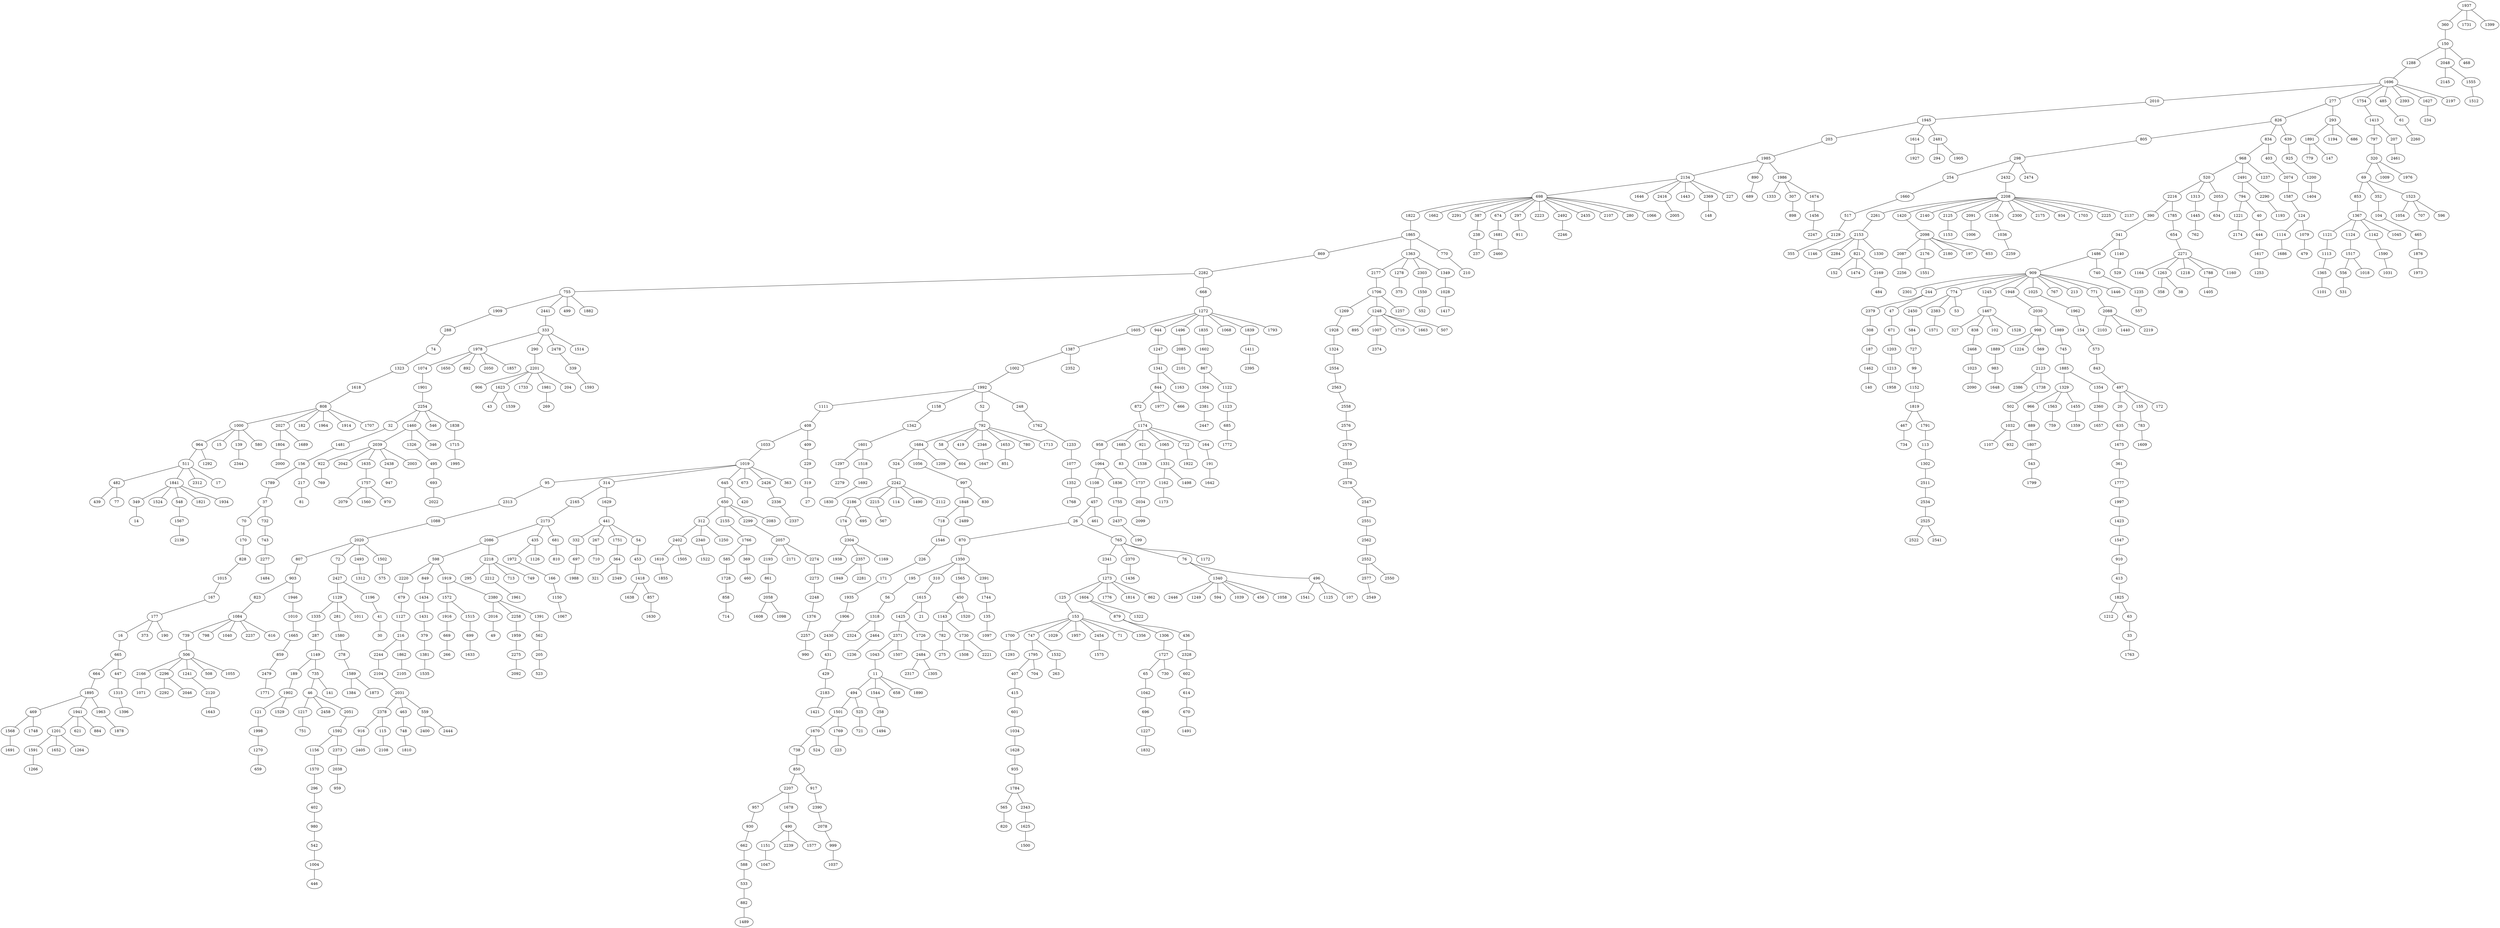 strict graph "" {
	1937 -- 360;
	1937 -- 1731;
	1937 -- 1399;
	360 -- 150;
	150 -- 1288;
	150 -- 2048;
	150 -- 468;
	1288 -- 1696;
	1696 -- 2010;
	1696 -- 277;
	1696 -- 1754;
	1696 -- 485;
	1696 -- 2393;
	1696 -- 1627;
	1696 -- 2197;
	2010 -- 1945;
	1945 -- 203;
	1945 -- 1614;
	1945 -- 2481;
	203 -- 1985;
	1985 -- 2134;
	1985 -- 890;
	1985 -- 1986;
	2134 -- 698;
	2134 -- 1646;
	2134 -- 2416;
	2134 -- 1443;
	2134 -- 2369;
	2134 -- 227;
	698 -- 1822;
	698 -- 1662;
	698 -- 2291;
	698 -- 387;
	698 -- 674;
	698 -- 297;
	698 -- 2223;
	698 -- 2492;
	698 -- 2435;
	698 -- 2107;
	698 -- 280;
	698 -- 1066;
	1822 -- 1865;
	1865 -- 869;
	1865 -- 1363;
	1865 -- 770;
	869 -- 2282;
	2282 -- 755;
	2282 -- 668;
	755 -- 1909;
	755 -- 2441;
	755 -- 499;
	755 -- 1882;
	1909 -- 288;
	288 -- 74;
	74 -- 1323;
	2441 -- 333;
	333 -- 1978;
	333 -- 290;
	333 -- 2478;
	333 -- 1514;
	1978 -- 1074;
	1978 -- 1650;
	1978 -- 892;
	1978 -- 2050;
	1978 -- 1857;
	1074 -- 1901;
	1901 -- 2254;
	2254 -- 32;
	2254 -- 1460;
	2254 -- 546;
	2254 -- 1838;
	32 -- 1481;
	1481 -- 156;
	156 -- 1789;
	156 -- 217;
	1789 -- 37;
	37 -- 70;
	37 -- 732;
	70 -- 170;
	170 -- 828;
	277 -- 826;
	277 -- 293;
	826 -- 805;
	826 -- 834;
	826 -- 639;
	805 -- 298;
	298 -- 254;
	298 -- 2432;
	298 -- 2474;
	254 -- 1660;
	1660 -- 517;
	668 -- 1272;
	1272 -- 1605;
	1272 -- 944;
	1272 -- 1496;
	1272 -- 1835;
	1272 -- 1068;
	1272 -- 1839;
	1272 -- 1793;
	1605 -- 1387;
	1387 -- 1002;
	1387 -- 2352;
	1002 -- 1992;
	1992 -- 1111;
	1992 -- 1158;
	1992 -- 52;
	1992 -- 248;
	1111 -- 408;
	408 -- 1033;
	408 -- 409;
	1033 -- 1019;
	1019 -- 95;
	1019 -- 314;
	1019 -- 645;
	1019 -- 673;
	1019 -- 2426;
	1019 -- 363;
	95 -- 2313;
	2313 -- 1088;
	1088 -- 2020;
	2020 -- 807;
	2020 -- 72;
	2020 -- 2493;
	2020 -- 1502;
	807 -- 903;
	903 -- 823;
	903 -- 1946;
	823 -- 1084;
	1084 -- 739;
	1084 -- 798;
	1084 -- 1040;
	1084 -- 2237;
	1084 -- 616;
	739 -- 506;
	314 -- 2165;
	314 -- 1629;
	2165 -- 2173;
	2173 -- 2086;
	2173 -- 435;
	2173 -- 681;
	2086 -- 598;
	2086 -- 2218;
	598 -- 2220;
	598 -- 849;
	598 -- 1919;
	2220 -- 679;
	679 -- 1127;
	1127 -- 216;
	828 -- 1015;
	1015 -- 167;
	167 -- 177;
	177 -- 16;
	177 -- 373;
	177 -- 190;
	16 -- 665;
	665 -- 664;
	665 -- 447;
	664 -- 1895;
	1895 -- 469;
	1895 -- 1941;
	1895 -- 1963;
	469 -- 1568;
	469 -- 1748;
	1568 -- 1691;
	944 -- 1247;
	1247 -- 1341;
	1341 -- 844;
	1341 -- 1163;
	844 -- 872;
	844 -- 1977;
	844 -- 666;
	872 -- 1174;
	1174 -- 958;
	1174 -- 1685;
	1174 -- 921;
	1174 -- 1065;
	1174 -- 722;
	1174 -- 164;
	958 -- 1064;
	1064 -- 1108;
	1064 -- 1836;
	834 -- 968;
	834 -- 403;
	968 -- 520;
	968 -- 2491;
	968 -- 1237;
	520 -- 2216;
	520 -- 1313;
	520 -- 2053;
	2216 -- 390;
	2216 -- 1785;
	390 -- 341;
	341 -- 1486;
	341 -- 1140;
	1486 -- 909;
	1486 -- 740;
	909 -- 2301;
	909 -- 244;
	909 -- 774;
	909 -- 1245;
	909 -- 1948;
	909 -- 1025;
	909 -- 767;
	909 -- 213;
	909 -- 771;
	909 -- 1446;
	244 -- 2379;
	244 -- 47;
	2379 -- 308;
	308 -- 187;
	187 -- 1462;
	1462 -- 140;
	1108 -- 457;
	457 -- 26;
	457 -- 461;
	26 -- 870;
	26 -- 765;
	870 -- 1350;
	1350 -- 195;
	1350 -- 310;
	1350 -- 1565;
	1350 -- 2391;
	195 -- 56;
	56 -- 1318;
	1318 -- 2324;
	1318 -- 2464;
	774 -- 2450;
	774 -- 2383;
	774 -- 53;
	2450 -- 584;
	584 -- 727;
	1245 -- 1467;
	1467 -- 327;
	1467 -- 838;
	1467 -- 102;
	1467 -- 1528;
	1158 -- 1342;
	1342 -- 1601;
	1601 -- 1297;
	1601 -- 1518;
	1297 -- 2279;
	310 -- 1615;
	1615 -- 1425;
	1615 -- 21;
	1425 -- 2371;
	1425 -- 1726;
	2371 -- 1043;
	2371 -- 1507;
	1043 -- 11;
	11 -- 494;
	11 -- 1544;
	11 -- 658;
	11 -- 1890;
	494 -- 1501;
	494 -- 525;
	1501 -- 1670;
	1501 -- 1769;
	1670 -- 738;
	1670 -- 524;
	738 -- 850;
	850 -- 2207;
	850 -- 917;
	2207 -- 957;
	2207 -- 1678;
	216 -- 2244;
	216 -- 1862;
	765 -- 2341;
	765 -- 2370;
	765 -- 76;
	765 -- 1172;
	1363 -- 2177;
	1363 -- 1278;
	1363 -- 2303;
	1363 -- 1349;
	2177 -- 1706;
	1706 -- 1269;
	1706 -- 1248;
	1706 -- 1257;
	1269 -- 1928;
	1928 -- 1324;
	1324 -- 2554;
	2554 -- 2563;
	2563 -- 2558;
	2558 -- 2576;
	2576 -- 2579;
	2579 -- 2555;
	2555 -- 2578;
	2578 -- 2547;
	2547 -- 2551;
	293 -- 1891;
	293 -- 1194;
	293 -- 686;
	1891 -- 779;
	1891 -- 147;
	1313 -- 1445;
	1445 -- 762;
	2053 -- 634;
	72 -- 2427;
	2427 -- 1129;
	2427 -- 1196;
	1129 -- 1335;
	1129 -- 281;
	1129 -- 1011;
	1335 -- 287;
	287 -- 1149;
	1149 -- 189;
	1149 -- 735;
	189 -- 1902;
	2244 -- 2104;
	2104 -- 2031;
	2031 -- 2378;
	2031 -- 463;
	2031 -- 559;
	2378 -- 916;
	2378 -- 115;
	916 -- 2405;
	1754 -- 1413;
	1413 -- 797;
	1413 -- 207;
	797 -- 320;
	320 -- 69;
	320 -- 1009;
	320 -- 1976;
	69 -- 853;
	69 -- 352;
	69 -- 1523;
	853 -- 1367;
	1367 -- 1121;
	1367 -- 1124;
	1367 -- 1142;
	1367 -- 1045;
	1121 -- 1113;
	290 -- 2201;
	2201 -- 906;
	2201 -- 1623;
	2201 -- 1733;
	2201 -- 1981;
	2201 -- 204;
	2341 -- 1273;
	1273 -- 125;
	1273 -- 1604;
	1273 -- 1776;
	1273 -- 1814;
	1273 -- 862;
	125 -- 153;
	153 -- 1700;
	153 -- 747;
	153 -- 1029;
	153 -- 1957;
	153 -- 2454;
	153 -- 71;
	153 -- 1356;
	1700 -- 1293;
	1629 -- 441;
	441 -- 332;
	441 -- 267;
	441 -- 1751;
	441 -- 54;
	332 -- 697;
	697 -- 1988;
	1685 -- 83;
	83 -- 1737;
	1737 -- 2034;
	1460 -- 2039;
	1460 -- 1326;
	1460 -- 346;
	2039 -- 922;
	2039 -- 2042;
	2039 -- 1635;
	2039 -- 2438;
	2039 -- 2003;
	922 -- 769;
	52 -- 792;
	792 -- 1684;
	792 -- 58;
	792 -- 419;
	792 -- 2346;
	792 -- 1653;
	792 -- 780;
	792 -- 1713;
	1684 -- 324;
	1684 -- 1056;
	1684 -- 1209;
	324 -- 2242;
	2242 -- 2186;
	2242 -- 2215;
	2242 -- 114;
	2242 -- 1490;
	2242 -- 2112;
	2186 -- 174;
	2186 -- 695;
	174 -- 2304;
	2304 -- 1938;
	2304 -- 2357;
	2304 -- 1169;
	1056 -- 997;
	997 -- 1848;
	997 -- 830;
	1848 -- 718;
	1848 -- 2489;
	718 -- 1546;
	1546 -- 226;
	226 -- 171;
	171 -- 1935;
	1935 -- 1906;
	1906 -- 2430;
	2430 -- 431;
	431 -- 429;
	2215 -- 567;
	2432 -- 2208;
	2208 -- 2261;
	2208 -- 1420;
	2208 -- 2140;
	2208 -- 2125;
	2208 -- 2091;
	2208 -- 2156;
	2208 -- 2300;
	2208 -- 2175;
	2208 -- 934;
	2208 -- 1703;
	2208 -- 2225;
	2208 -- 2137;
	849 -- 1434;
	1434 -- 1431;
	1431 -- 379;
	379 -- 1381;
	1381 -- 1535;
	645 -- 650;
	645 -- 420;
	650 -- 312;
	650 -- 2155;
	650 -- 2299;
	650 -- 2083;
	312 -- 2402;
	312 -- 2340;
	312 -- 1250;
	2402 -- 1610;
	2402 -- 1505;
	1610 -- 1855;
	1785 -- 654;
	654 -- 2271;
	2271 -- 1164;
	2271 -- 1263;
	2271 -- 1218;
	2271 -- 1788;
	2271 -- 1160;
	1565 -- 450;
	450 -- 1143;
	450 -- 1520;
	1143 -- 782;
	1143 -- 1730;
	782 -- 275;
	447 -- 1315;
	1315 -- 1396;
	1113 -- 1365;
	1365 -- 1101;
	1948 -- 2030;
	2030 -- 998;
	2030 -- 1989;
	998 -- 1889;
	998 -- 1224;
	998 -- 569;
	1889 -- 983;
	983 -- 1648;
	2155 -- 1766;
	1766 -- 585;
	1766 -- 369;
	585 -- 1728;
	1728 -- 858;
	1323 -- 1618;
	1618 -- 808;
	808 -- 1000;
	808 -- 2027;
	808 -- 182;
	808 -- 1964;
	808 -- 1914;
	808 -- 1707;
	1000 -- 964;
	1000 -- 15;
	1000 -- 139;
	1000 -- 580;
	1124 -- 1517;
	1517 -- 556;
	1517 -- 1018;
	556 -- 531;
	747 -- 1795;
	747 -- 1532;
	1795 -- 407;
	1795 -- 704;
	407 -- 415;
	415 -- 601;
	601 -- 1034;
	1034 -- 1628;
	1628 -- 935;
	935 -- 1784;
	1784 -- 565;
	1784 -- 2343;
	115 -- 2108;
	2551 -- 2562;
	2562 -- 2552;
	2552 -- 2577;
	2552 -- 2550;
	352 -- 104;
	104 -- 465;
	465 -- 1876;
	1876 -- 1973;
	485 -- 61;
	61 -- 2260;
	2261 -- 2153;
	2153 -- 1146;
	2153 -- 2284;
	2153 -- 821;
	2153 -- 1330;
	267 -- 710;
	2416 -- 2005;
	409 -- 229;
	229 -- 319;
	319 -- 27;
	281 -- 1580;
	964 -- 511;
	964 -- 1292;
	511 -- 482;
	511 -- 1841;
	511 -- 2312;
	511 -- 17;
	482 -- 439;
	482 -- 77;
	1919 -- 1572;
	1919 -- 2380;
	1420 -- 2098;
	1751 -- 364;
	2340 -- 1522;
	639 -- 925;
	207 -- 2461;
	1946 -- 1010;
	1010 -- 1665;
	1665 -- 859;
	859 -- 2479;
	2479 -- 1771;
	917 -- 2390;
	2370 -- 1436;
	2478 -- 339;
	1278 -- 375;
	1025 -- 1962;
	1962 -- 154;
	154 -- 573;
	573 -- 843;
	843 -- 497;
	497 -- 20;
	497 -- 155;
	497 -- 172;
	1572 -- 1916;
	1572 -- 1515;
	1916 -- 669;
	669 -- 266;
	727 -- 99;
	99 -- 1152;
	1152 -- 1819;
	1819 -- 467;
	1819 -- 1791;
	467 -- 734;
	76 -- 1340;
	76 -- 496;
	1340 -- 2446;
	1340 -- 1249;
	1340 -- 594;
	1340 -- 1039;
	1340 -- 456;
	1340 -- 1058;
	957 -- 930;
	930 -- 662;
	662 -- 588;
	588 -- 533;
	533 -- 882;
	435 -- 1972;
	435 -- 1126;
	1972 -- 166;
	166 -- 1150;
	1150 -- 1067;
	1326 -- 495;
	495 -- 693;
	693 -- 2022;
	2027 -- 1804;
	2027 -- 1689;
	1804 -- 2000;
	525 -- 721;
	47 -- 671;
	671 -- 1203;
	1203 -- 1213;
	1213 -- 1958;
	1263 -- 358;
	1263 -- 38;
	732 -- 743;
	743 -- 2277;
	2277 -- 1484;
	20 -- 635;
	635 -- 1675;
	1675 -- 361;
	361 -- 1777;
	1777 -- 1997;
	1997 -- 1423;
	2098 -- 2087;
	2098 -- 2176;
	2098 -- 2180;
	2098 -- 197;
	2098 -- 653;
	2087 -- 2256;
	1604 -- 879;
	1604 -- 1322;
	879 -- 1306;
	879 -- 436;
	1306 -- 1727;
	1727 -- 65;
	1727 -- 730;
	65 -- 1042;
	1042 -- 696;
	696 -- 1227;
	463 -- 748;
	748 -- 1810;
	565 -- 820;
	1791 -- 113;
	1836 -- 1755;
	1755 -- 2437;
	2437 -- 199;
	890 -- 689;
	2048 -- 2145;
	2048 -- 1555;
	1726 -- 2484;
	2484 -- 2317;
	2484 -- 1305;
	2218 -- 295;
	2218 -- 2212;
	2218 -- 713;
	2218 -- 749;
	1580 -- 278;
	436 -- 2328;
	2328 -- 602;
	602 -- 614;
	614 -- 670;
	670 -- 1491;
	1902 -- 121;
	1902 -- 1529;
	1623 -- 43;
	1623 -- 1539;
	1496 -- 2085;
	2085 -- 2101;
	1986 -- 1333;
	1986 -- 307;
	1986 -- 1674;
	1196 -- 41;
	41 -- 30;
	1423 -- 1547;
	1547 -- 910;
	910 -- 413;
	413 -- 1825;
	1825 -- 1212;
	1825 -- 63;
	2380 -- 2016;
	2380 -- 2258;
	2380 -- 1391;
	2016 -- 49;
	403 -- 2074;
	2074 -- 1587;
	1587 -- 124;
	124 -- 1114;
	124 -- 1079;
	1114 -- 1686;
	740 -- 1235;
	1235 -- 557;
	2299 -- 2057;
	2057 -- 2193;
	2057 -- 2171;
	2057 -- 2274;
	2193 -- 861;
	861 -- 2058;
	1835 -- 1602;
	1602 -- 867;
	867 -- 1304;
	867 -- 1122;
	1304 -- 2381;
	2381 -- 2447;
	2125 -- 1153;
	307 -- 898;
	2303 -- 1550;
	1550 -- 552;
	2058 -- 1608;
	2058 -- 1098;
	838 -- 2468;
	2468 -- 1023;
	1023 -- 2090;
	1140 -- 529;
	2493 -- 1312;
	1614 -- 1927;
	921 -- 1538;
	387 -- 238;
	238 -- 237;
	1989 -- 745;
	745 -- 1885;
	1885 -- 1329;
	1885 -- 1354;
	1329 -- 966;
	1329 -- 1563;
	1329 -- 1455;
	966 -- 889;
	1674 -- 1456;
	1456 -- 2247;
	54 -- 453;
	2390 -- 2078;
	2078 -- 999;
	999 -- 1037;
	735 -- 46;
	735 -- 141;
	46 -- 1217;
	46 -- 2458;
	46 -- 2051;
	1217 -- 751;
	925 -- 1200;
	1200 -- 1404;
	1635 -- 1757;
	1757 -- 2079;
	1757 -- 1560;
	1757 -- 970;
	58 -- 604;
	1065 -- 1331;
	1331 -- 1162;
	1331 -- 1498;
	1162 -- 1173;
	1841 -- 349;
	1841 -- 1524;
	1841 -- 548;
	1841 -- 1821;
	1841 -- 1934;
	349 -- 14;
	1839 -- 1411;
	1411 -- 2395;
	113 -- 1302;
	1555 -- 1512;
	2491 -- 794;
	2491 -- 2290;
	794 -- 1221;
	794 -- 40;
	1221 -- 2174;
	506 -- 2166;
	506 -- 2296;
	506 -- 1241;
	506 -- 508;
	506 -- 1055;
	2166 -- 1071;
	2426 -- 2336;
	2336 -- 2337;
	1248 -- 895;
	1248 -- 1007;
	1248 -- 1716;
	1248 -- 1663;
	1248 -- 507;
	2091 -- 1006;
	1302 -- 2511;
	2511 -- 2534;
	2534 -- 2525;
	2525 -- 2522;
	2525 -- 2541;
	2156 -- 1036;
	1036 -- 2259;
	1142 -- 1590;
	1590 -- 1031;
	1349 -- 1028;
	1028 -- 1417;
	2212 -- 1961;
	2290 -- 1193;
	882 -- 1489;
	40 -- 444;
	444 -- 1617;
	1617 -- 1253;
	429 -- 2183;
	1678 -- 490;
	490 -- 1151;
	490 -- 2239;
	490 -- 1577;
	674 -- 1681;
	1681 -- 2460;
	681 -- 810;
	1563 -- 759;
	1544 -- 258;
	258 -- 1494;
	2296 -- 2292;
	2296 -- 2046;
	121 -- 1998;
	1998 -- 1270;
	1270 -- 659;
	1515 -- 699;
	1151 -- 1047;
	771 -- 2088;
	2088 -- 2103;
	2088 -- 1440;
	2088 -- 2219;
	1941 -- 1201;
	1941 -- 621;
	1941 -- 884;
	1201 -- 1591;
	1201 -- 1652;
	1201 -- 1264;
	2577 -- 2549;
	1591 -- 1266;
	2369 -- 148;
	548 -- 1567;
	1567 -- 2138;
	1518 -- 1692;
	1862 -- 2105;
	496 -- 1541;
	496 -- 1125;
	496 -- 107;
	2438 -- 947;
	2346 -- 1647;
	1523 -- 1054;
	1523 -- 707;
	1523 -- 596;
	569 -- 2123;
	2123 -- 2386;
	2123 -- 1738;
	2176 -- 1551;
	297 -- 911;
	1730 -- 1508;
	1730 -- 2221;
	2258 -- 1959;
	1959 -- 2275;
	2481 -- 294;
	2481 -- 1905;
	1007 -- 2374;
	453 -- 1418;
	1418 -- 1638;
	1418 -- 857;
	2275 -- 2092;
	2383 -- 1571;
	1122 -- 1123;
	1123 -- 685;
	685 -- 1772;
	1963 -- 1878;
	1627 -- 234;
	2343 -- 1625;
	1625 -- 1500;
	770 -- 210;
	857 -- 1630;
	1241 -- 2120;
	2120 -- 1643;
	339 -- 1593;
	2183 -- 1421;
	2034 -- 2099;
	1354 -- 2360;
	722 -- 1922;
	2051 -- 1592;
	1592 -- 1156;
	1592 -- 2373;
	1156 -- 1570;
	1570 -- 296;
	296 -- 402;
	402 -- 980;
	980 -- 542;
	542 -- 1004;
	1004 -- 446;
	155 -- 783;
	783 -- 1609;
	278 -- 1589;
	1589 -- 1384;
	1589 -- 1873;
	821 -- 152;
	821 -- 1474;
	821 -- 2169;
	364 -- 321;
	364 -- 2349;
	2391 -- 1744;
	1653 -- 851;
	2360 -- 1657;
	1502 -- 575;
	1981 -- 269;
	889 -- 1807;
	1807 -- 543;
	2492 -- 2246;
	2357 -- 1949;
	2357 -- 2281;
	1738 -- 502;
	502 -- 1032;
	1032 -- 1107;
	1032 -- 932;
	559 -- 2400;
	559 -- 2444;
	1769 -- 223;
	517 -- 2129;
	2129 -- 355;
	1532 -- 263;
	543 -- 1799;
	1744 -- 135;
	135 -- 1097;
	1455 -- 1359;
	1788 -- 1405;
	1079 -- 479;
	164 -- 191;
	191 -- 1642;
	1838 -- 1715;
	1715 -- 1995;
	2274 -- 2273;
	2273 -- 2248;
	2248 -- 1376;
	1376 -- 2257;
	2257 -- 990;
	699 -- 1633;
	217 -- 81;
	1692 -- 1830;
	2454 -- 1575;
	2464 -- 1236;
	248 -- 1762;
	1762 -- 1233;
	1233 -- 1077;
	1077 -- 1352;
	1352 -- 1768;
	2169 -- 484;
	1391 -- 562;
	562 -- 205;
	205 -- 523;
	1227 -- 1832;
	139 -- 2344;
	369 -- 460;
	63 -- 33;
	33 -- 1763;
	858 -- 714;
	2373 -- 2038;
	2038 -- 959;
}
